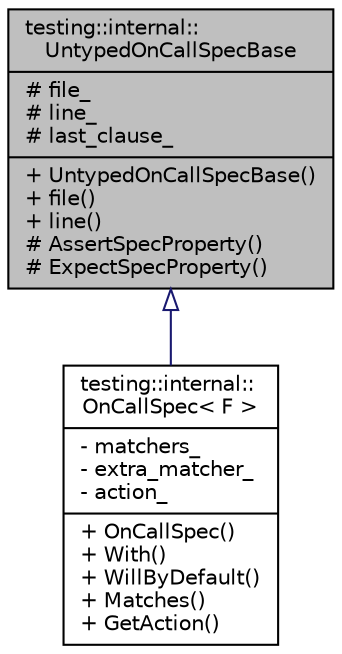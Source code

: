 digraph "testing::internal::UntypedOnCallSpecBase"
{
  edge [fontname="Helvetica",fontsize="10",labelfontname="Helvetica",labelfontsize="10"];
  node [fontname="Helvetica",fontsize="10",shape=record];
  Node0 [label="{testing::internal::\lUntypedOnCallSpecBase\n|# file_\l# line_\l# last_clause_\l|+ UntypedOnCallSpecBase()\l+ file()\l+ line()\l# AssertSpecProperty()\l# ExpectSpecProperty()\l}",height=0.2,width=0.4,color="black", fillcolor="grey75", style="filled", fontcolor="black"];
  Node0 -> Node1 [dir="back",color="midnightblue",fontsize="10",style="solid",arrowtail="onormal",fontname="Helvetica"];
  Node1 [label="{testing::internal::\lOnCallSpec\< F \>\n|- matchers_\l- extra_matcher_\l- action_\l|+ OnCallSpec()\l+ With()\l+ WillByDefault()\l+ Matches()\l+ GetAction()\l}",height=0.2,width=0.4,color="black", fillcolor="white", style="filled",URL="$df/dd1/classtesting_1_1internal_1_1_on_call_spec.html"];
}
